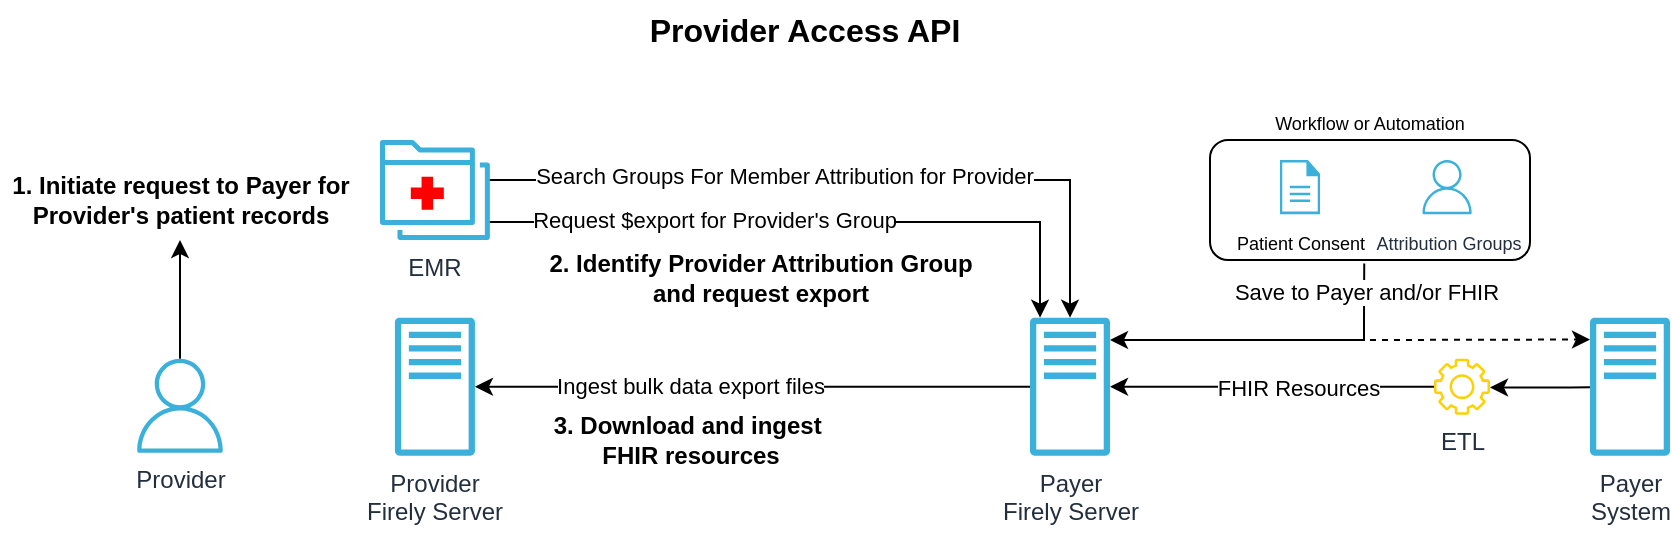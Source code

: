 <mxfile version="24.5.3" type="device">
  <diagram name="Page-1" id="BACqo2qk8WsZglQtV_nf">
    <mxGraphModel dx="1420" dy="840" grid="1" gridSize="10" guides="1" tooltips="1" connect="1" arrows="1" fold="1" page="1" pageScale="1" pageWidth="850" pageHeight="1100" math="0" shadow="0">
      <root>
        <mxCell id="0" />
        <mxCell id="1" parent="0" />
        <mxCell id="NnsWn2N8nqPqRogkli4p-18" value="&lt;font style=&quot;font-size: 16px;&quot;&gt;Provider Access API&lt;/font&gt;" style="text;html=1;align=center;verticalAlign=middle;resizable=0;points=[];autosize=1;strokeColor=none;fillColor=none;fontStyle=1" parent="1" vertex="1">
          <mxGeometry x="325" y="10" width="170" height="30" as="geometry" />
        </mxCell>
        <mxCell id="NnsWn2N8nqPqRogkli4p-20" value="&lt;div&gt;Payer&lt;/div&gt;&lt;div&gt;Firely Server&lt;/div&gt;&lt;div&gt;&lt;br&gt;&lt;/div&gt;" style="sketch=0;outlineConnect=0;fontColor=#232F3E;gradientColor=none;fillColor=#3AB0DB;strokeColor=none;dashed=0;verticalLabelPosition=bottom;verticalAlign=top;align=center;html=1;fontSize=12;fontStyle=0;aspect=fixed;pointerEvents=1;shape=mxgraph.aws4.traditional_server;" parent="1" vertex="1">
          <mxGeometry x="523" y="168.67" width="40" height="69.34" as="geometry" />
        </mxCell>
        <mxCell id="NnsWn2N8nqPqRogkli4p-21" style="edgeStyle=orthogonalEdgeStyle;rounded=0;orthogonalLoop=1;jettySize=auto;html=1;" parent="1" target="NnsWn2N8nqPqRogkli4p-24" edge="1">
          <mxGeometry relative="1" as="geometry">
            <mxPoint x="803.0" y="203.67" as="sourcePoint" />
            <Array as="points">
              <mxPoint x="793" y="203.67" />
              <mxPoint x="793" y="203.67" />
            </Array>
          </mxGeometry>
        </mxCell>
        <mxCell id="NnsWn2N8nqPqRogkli4p-22" style="edgeStyle=orthogonalEdgeStyle;rounded=0;orthogonalLoop=1;jettySize=auto;html=1;" parent="1" source="NnsWn2N8nqPqRogkli4p-24" edge="1">
          <mxGeometry relative="1" as="geometry">
            <mxPoint x="563.0" y="203.34" as="targetPoint" />
            <Array as="points">
              <mxPoint x="742" y="196.67" />
            </Array>
          </mxGeometry>
        </mxCell>
        <mxCell id="NnsWn2N8nqPqRogkli4p-23" value="&lt;div&gt;FHIR Resources&lt;br&gt;&lt;/div&gt;" style="edgeLabel;html=1;align=center;verticalAlign=middle;resizable=0;points=[];" parent="NnsWn2N8nqPqRogkli4p-22" vertex="1" connectable="0">
          <mxGeometry x="-0.203" y="2" relative="1" as="geometry">
            <mxPoint x="-4" y="-2" as="offset" />
          </mxGeometry>
        </mxCell>
        <mxCell id="NnsWn2N8nqPqRogkli4p-24" value="ETL" style="sketch=0;outlineConnect=0;fontColor=#232F3E;gradientColor=none;fillColor=#FDD106;strokeColor=none;dashed=0;verticalLabelPosition=bottom;verticalAlign=top;align=center;html=1;fontSize=12;fontStyle=0;aspect=fixed;pointerEvents=1;shape=mxgraph.aws4.gear;labelPosition=center;" parent="1" vertex="1">
          <mxGeometry x="725" y="189.34" width="28" height="28" as="geometry" />
        </mxCell>
        <mxCell id="NnsWn2N8nqPqRogkli4p-25" value="Payer&lt;br&gt;System" style="sketch=0;outlineConnect=0;fontColor=#232F3E;gradientColor=none;fillColor=#3AB0DB;strokeColor=none;dashed=0;verticalLabelPosition=bottom;verticalAlign=top;align=center;html=1;fontSize=12;fontStyle=0;aspect=fixed;pointerEvents=1;shape=mxgraph.aws4.traditional_server;" parent="1" vertex="1">
          <mxGeometry x="803" y="168.67" width="40" height="69.34" as="geometry" />
        </mxCell>
        <mxCell id="NnsWn2N8nqPqRogkli4p-57" value="&lt;div&gt;Provider&lt;/div&gt;&lt;div&gt;Firely Server&lt;/div&gt;" style="sketch=0;outlineConnect=0;fontColor=#232F3E;gradientColor=none;fillColor=#3AB0DB;strokeColor=none;dashed=0;verticalLabelPosition=bottom;verticalAlign=top;align=center;html=1;fontSize=12;fontStyle=0;aspect=fixed;pointerEvents=1;shape=mxgraph.aws4.traditional_server;" parent="1" vertex="1">
          <mxGeometry x="205.46" y="168.67" width="40" height="69.34" as="geometry" />
        </mxCell>
        <mxCell id="NnsWn2N8nqPqRogkli4p-60" value="" style="group" parent="1" vertex="1" connectable="0">
          <mxGeometry x="623" y="80" width="150" height="60" as="geometry" />
        </mxCell>
        <mxCell id="NnsWn2N8nqPqRogkli4p-36" value="&lt;font style=&quot;font-size: 9px;&quot;&gt;Workflow or Automation&lt;/font&gt;" style="rounded=1;whiteSpace=wrap;html=1;labelPosition=center;verticalLabelPosition=top;align=center;verticalAlign=bottom;" parent="NnsWn2N8nqPqRogkli4p-60" vertex="1">
          <mxGeometry x="-10" width="160" height="60" as="geometry" />
        </mxCell>
        <mxCell id="NnsWn2N8nqPqRogkli4p-30" value="&lt;font style=&quot;font-size: 9px;&quot;&gt;Patient Consent&lt;/font&gt;" style="sketch=0;pointerEvents=1;shadow=0;dashed=0;html=1;strokeColor=none;fillColor=#3AB0DB;labelPosition=center;verticalLabelPosition=bottom;verticalAlign=top;outlineConnect=0;align=center;shape=mxgraph.office.concepts.document;labelBackgroundColor=default;" parent="NnsWn2N8nqPqRogkli4p-60" vertex="1">
          <mxGeometry x="25" y="10.0" width="20" height="27.08" as="geometry" />
        </mxCell>
        <mxCell id="NnsWn2N8nqPqRogkli4p-35" value="&lt;font style=&quot;font-size: 9px;&quot;&gt;Attribution Groups&lt;/font&gt;" style="sketch=0;outlineConnect=0;fontColor=#232F3E;gradientColor=none;fillColor=#3AB0DB;strokeColor=none;dashed=0;verticalLabelPosition=bottom;verticalAlign=top;align=center;html=1;fontSize=12;fontStyle=0;aspect=fixed;pointerEvents=1;shape=mxgraph.aws4.user;" parent="NnsWn2N8nqPqRogkli4p-60" vertex="1">
          <mxGeometry x="95" y="10.0" width="27.08" height="27.08" as="geometry" />
        </mxCell>
        <mxCell id="NnsWn2N8nqPqRogkli4p-64" value="" style="endArrow=classic;html=1;rounded=0;exitX=0.482;exitY=1.029;exitDx=0;exitDy=0;exitPerimeter=0;" parent="1" source="NnsWn2N8nqPqRogkli4p-36" edge="1">
          <mxGeometry width="50" height="50" relative="1" as="geometry">
            <mxPoint x="693" y="180" as="sourcePoint" />
            <mxPoint x="563" y="180" as="targetPoint" />
            <Array as="points">
              <mxPoint x="690" y="170" />
              <mxPoint x="690" y="180" />
            </Array>
          </mxGeometry>
        </mxCell>
        <mxCell id="NnsWn2N8nqPqRogkli4p-68" value="Save to Payer and/or FHIR" style="edgeLabel;html=1;align=center;verticalAlign=middle;resizable=0;points=[];" parent="NnsWn2N8nqPqRogkli4p-64" vertex="1" connectable="0">
          <mxGeometry x="-0.829" y="1" relative="1" as="geometry">
            <mxPoint as="offset" />
          </mxGeometry>
        </mxCell>
        <mxCell id="NnsWn2N8nqPqRogkli4p-67" value="" style="endArrow=classic;html=1;rounded=0;dashed=1;" parent="1" edge="1">
          <mxGeometry width="50" height="50" relative="1" as="geometry">
            <mxPoint x="693" y="180" as="sourcePoint" />
            <mxPoint x="803" y="179.749" as="targetPoint" />
          </mxGeometry>
        </mxCell>
        <mxCell id="NnsWn2N8nqPqRogkli4p-70" value="" style="group" parent="1" vertex="1" connectable="0">
          <mxGeometry x="198" y="80" width="54.93" height="50" as="geometry" />
        </mxCell>
        <mxCell id="NnsWn2N8nqPqRogkli4p-69" value="EMR" style="sketch=0;outlineConnect=0;fontColor=#232F3E;gradientColor=none;fillColor=#3AB0DB;strokeColor=none;dashed=0;verticalLabelPosition=bottom;verticalAlign=top;align=center;html=1;fontSize=12;fontStyle=0;aspect=fixed;pointerEvents=1;shape=mxgraph.aws4.folders;" parent="NnsWn2N8nqPqRogkli4p-70" vertex="1">
          <mxGeometry width="54.93" height="50" as="geometry" />
        </mxCell>
        <mxCell id="NnsWn2N8nqPqRogkli4p-51" value="" style="shape=mxgraph.signs.healthcare.first_aid;html=1;pointerEvents=1;fillColor=#ff0000;strokeColor=none;verticalLabelPosition=bottom;verticalAlign=top;align=center;" parent="NnsWn2N8nqPqRogkli4p-70" vertex="1">
          <mxGeometry x="15.398" y="18.329" width="16.514" height="16.515" as="geometry" />
        </mxCell>
        <mxCell id="NnsWn2N8nqPqRogkli4p-71" value="" style="endArrow=classic;html=1;rounded=0;edgeStyle=orthogonalEdgeStyle;" parent="1" source="NnsWn2N8nqPqRogkli4p-69" target="NnsWn2N8nqPqRogkli4p-20" edge="1">
          <mxGeometry width="50" height="50" relative="1" as="geometry">
            <mxPoint x="343" y="100" as="sourcePoint" />
            <mxPoint x="543" y="158.819" as="targetPoint" />
            <Array as="points">
              <mxPoint x="543" y="100" />
            </Array>
          </mxGeometry>
        </mxCell>
        <mxCell id="NnsWn2N8nqPqRogkli4p-73" value="Search Groups For Member Attribution for Provider" style="edgeLabel;html=1;align=center;verticalAlign=middle;resizable=0;points=[];" parent="NnsWn2N8nqPqRogkli4p-71" vertex="1" connectable="0">
          <mxGeometry x="-0.431" relative="1" as="geometry">
            <mxPoint x="45" y="-2" as="offset" />
          </mxGeometry>
        </mxCell>
        <mxCell id="NnsWn2N8nqPqRogkli4p-72" value="&lt;div&gt;&lt;span style=&quot;background-color: initial;&quot;&gt;1. Initiate request to Payer&amp;nbsp;&lt;/span&gt;&lt;span style=&quot;background-color: initial;&quot;&gt;for &lt;br&gt;Provider&#39;s patient records&lt;/span&gt;&lt;/div&gt;" style="text;html=1;align=center;verticalAlign=middle;resizable=0;points=[];autosize=1;strokeColor=none;fillColor=default;fontStyle=1" parent="1" vertex="1">
          <mxGeometry x="8" y="90" width="180" height="40" as="geometry" />
        </mxCell>
        <mxCell id="NnsWn2N8nqPqRogkli4p-76" value="" style="endArrow=classic;html=1;rounded=0;edgeStyle=orthogonalEdgeStyle;" parent="1" source="NnsWn2N8nqPqRogkli4p-69" target="NnsWn2N8nqPqRogkli4p-20" edge="1">
          <mxGeometry width="50" height="50" relative="1" as="geometry">
            <mxPoint x="198" y="120" as="sourcePoint" />
            <mxPoint x="668.0" y="168.669" as="targetPoint" />
            <Array as="points">
              <mxPoint x="528" y="121" />
            </Array>
          </mxGeometry>
        </mxCell>
        <mxCell id="NnsWn2N8nqPqRogkli4p-77" value="Request $export for Provider&#39;s Group" style="edgeLabel;html=1;align=center;verticalAlign=middle;resizable=0;points=[];" parent="NnsWn2N8nqPqRogkli4p-76" vertex="1" connectable="0">
          <mxGeometry x="-0.637" y="1" relative="1" as="geometry">
            <mxPoint x="53" as="offset" />
          </mxGeometry>
        </mxCell>
        <mxCell id="NnsWn2N8nqPqRogkli4p-78" value="&lt;div&gt;&lt;div&gt;2. Identify Provider Attribution Group&lt;/div&gt;&lt;div&gt;and request export&lt;/div&gt;&lt;/div&gt;" style="text;html=1;align=center;verticalAlign=middle;resizable=0;points=[];autosize=1;strokeColor=none;fillColor=default;fontStyle=1" parent="1" vertex="1">
          <mxGeometry x="278" y="128.67" width="220" height="40" as="geometry" />
        </mxCell>
        <mxCell id="NnsWn2N8nqPqRogkli4p-79" value="&lt;div&gt;3. Download&amp;nbsp;&lt;span style=&quot;background-color: initial;&quot;&gt;and ingest&amp;nbsp;&lt;/span&gt;&lt;/div&gt;&lt;div&gt;&lt;span style=&quot;background-color: initial;&quot;&gt;FHIR resources&lt;/span&gt;&lt;/div&gt;" style="text;html=1;align=center;verticalAlign=middle;resizable=0;points=[];autosize=1;strokeColor=none;fillColor=default;fontStyle=1" parent="1" vertex="1">
          <mxGeometry x="278" y="210.0" width="150" height="40" as="geometry" />
        </mxCell>
        <mxCell id="NnsWn2N8nqPqRogkli4p-80" value="" style="endArrow=classic;html=1;rounded=0;" parent="1" source="NnsWn2N8nqPqRogkli4p-20" target="NnsWn2N8nqPqRogkli4p-57" edge="1">
          <mxGeometry width="50" height="50" relative="1" as="geometry">
            <mxPoint x="383" y="180" as="sourcePoint" />
            <mxPoint x="343" y="200" as="targetPoint" />
          </mxGeometry>
        </mxCell>
        <mxCell id="NnsWn2N8nqPqRogkli4p-81" value="Ingest bulk data export files" style="edgeLabel;html=1;align=center;verticalAlign=middle;resizable=0;points=[];" parent="NnsWn2N8nqPqRogkli4p-80" vertex="1" connectable="0">
          <mxGeometry x="0.226" y="-1" relative="1" as="geometry">
            <mxPoint as="offset" />
          </mxGeometry>
        </mxCell>
        <mxCell id="NnsWn2N8nqPqRogkli4p-88" value="" style="edgeStyle=orthogonalEdgeStyle;rounded=0;orthogonalLoop=1;jettySize=auto;html=1;" parent="1" source="NnsWn2N8nqPqRogkli4p-85" target="NnsWn2N8nqPqRogkli4p-72" edge="1">
          <mxGeometry relative="1" as="geometry" />
        </mxCell>
        <mxCell id="NnsWn2N8nqPqRogkli4p-85" value="&lt;font style=&quot;font-size: 12px;&quot;&gt;Provider&lt;/font&gt;" style="sketch=0;outlineConnect=0;fontColor=#232F3E;gradientColor=none;fillColor=#3AB0DB;strokeColor=none;dashed=0;verticalLabelPosition=bottom;verticalAlign=top;align=center;html=1;fontSize=12;fontStyle=0;aspect=fixed;pointerEvents=1;shape=mxgraph.aws4.user;" parent="1" vertex="1">
          <mxGeometry x="74.46" y="189.34" width="47.08" height="47.08" as="geometry" />
        </mxCell>
      </root>
    </mxGraphModel>
  </diagram>
</mxfile>
